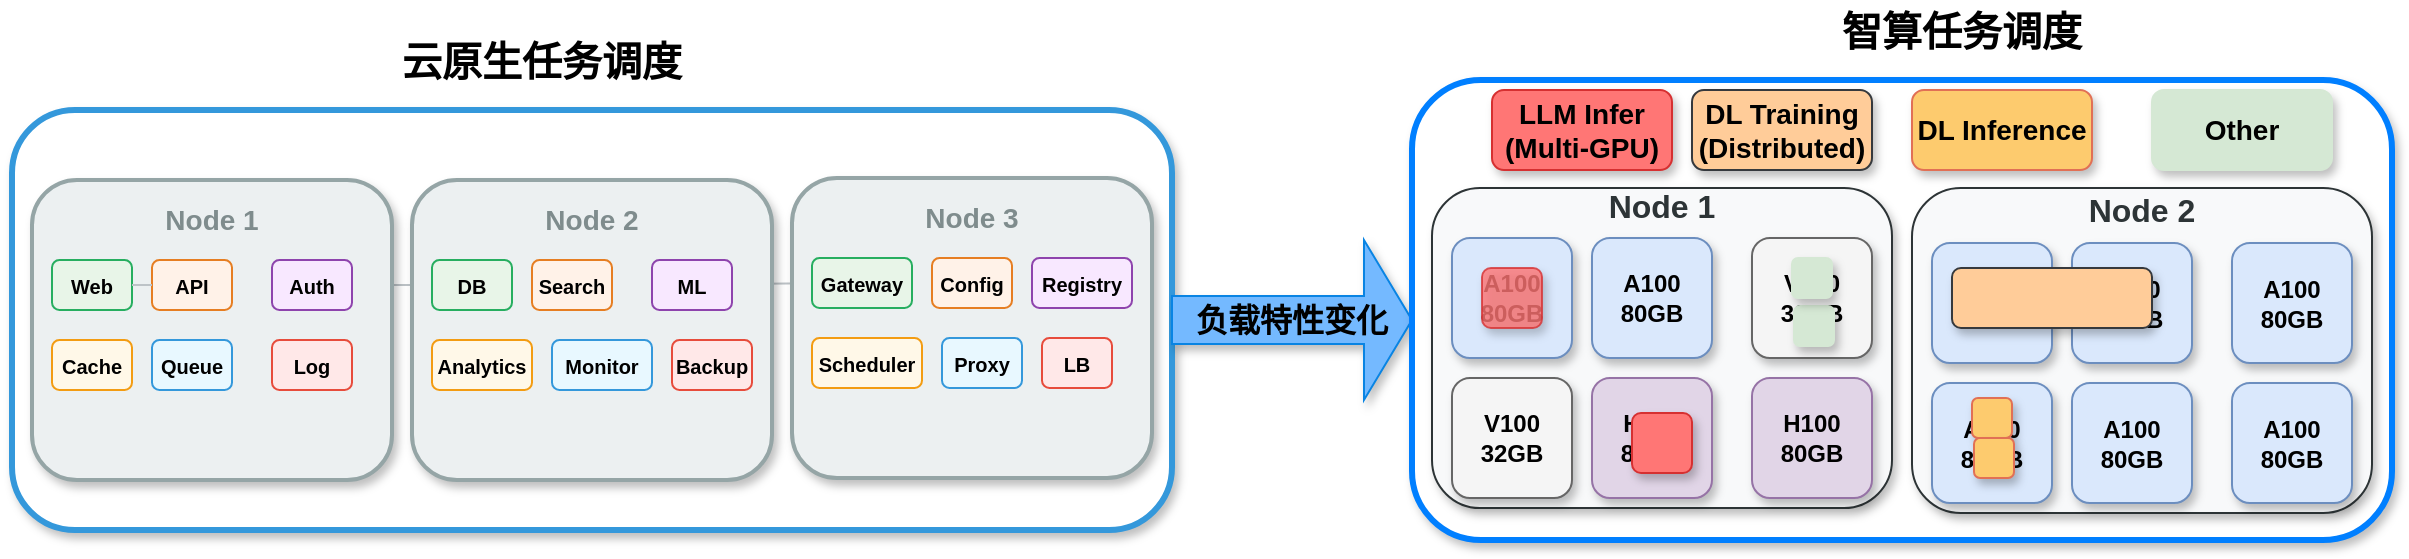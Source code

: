 <mxfile version="27.1.4">
  <diagram name="Workload Evolution" id="workload_evolution">
    <mxGraphModel dx="1331" dy="750" grid="1" gridSize="10" guides="1" tooltips="1" connect="1" arrows="1" fold="1" page="1" pageScale="1" pageWidth="1600" pageHeight="900" math="0" shadow="0">
      <root>
        <mxCell id="0" />
        <mxCell id="1" parent="0" />
        <mxCell id="cloud_native_bg" value="" style="rounded=1;whiteSpace=wrap;html=1;fillColor=#ffffff;strokeColor=#3498db;strokeWidth=3;shadow=1;" parent="1" vertex="1">
          <mxGeometry x="140" y="135" width="580" height="210" as="geometry" />
        </mxCell>
        <mxCell id="cloud_native_title" value="&lt;font style=&quot;color: rgb(0, 0, 0);&quot;&gt;云原生任务调度&lt;/font&gt;" style="text;html=1;strokeColor=none;fillColor=none;align=center;verticalAlign=middle;whiteSpace=wrap;rounded=0;fontSize=20;fontStyle=1;fontColor=#3498db;" parent="1" vertex="1">
          <mxGeometry x="280" y="95" width="250" height="30" as="geometry" />
        </mxCell>
        <mxCell id="evolution_arrow" value="&lt;span style=&quot;font-size: 16px; font-weight: 700;&quot;&gt;负载特性变化&lt;/span&gt;" style="shape=singleArrow;whiteSpace=wrap;html=1;fillColor=#74b9ff;strokeColor=#0984e3;shadow=1;" parent="1" vertex="1">
          <mxGeometry x="720" y="200" width="120" height="80" as="geometry" />
        </mxCell>
        <mxCell id="ai_computing_bg" value="" style="rounded=1;whiteSpace=wrap;html=1;fillColor=#ffffff;strokeColor=#007FFF;strokeWidth=3;shadow=1;" parent="1" vertex="1">
          <mxGeometry x="840" y="120" width="490" height="230" as="geometry" />
        </mxCell>
        <mxCell id="ai_computing_title" value="&lt;font style=&quot;color: rgb(0, 0, 0);&quot;&gt;智算任务调度&lt;/font&gt;" style="text;html=1;strokeColor=none;fillColor=none;align=center;verticalAlign=middle;whiteSpace=wrap;rounded=0;fontSize=20;fontStyle=1;fontColor=#e74c3c;" parent="1" vertex="1">
          <mxGeometry x="990" y="80" width="250" height="30" as="geometry" />
        </mxCell>
        <mxCell id="gpu_node1" value="" style="rounded=1;whiteSpace=wrap;html=1;fillColor=#f8f9fa;strokeColor=#2d3436;strokeWidth=1;shadow=1;" parent="1" vertex="1">
          <mxGeometry x="850" y="174" width="230" height="160" as="geometry" />
        </mxCell>
        <mxCell id="gpu_node1_title" value="Node 1" style="text;html=1;strokeColor=none;fillColor=none;align=center;verticalAlign=middle;whiteSpace=wrap;rounded=0;fontSize=16;fontStyle=1;fontColor=#2d3436;" parent="1" vertex="1">
          <mxGeometry x="915" y="170" width="100" height="25" as="geometry" />
        </mxCell>
        <mxCell id="gpu1_1" value="&lt;font style=&quot;color: rgb(0, 0, 0);&quot;&gt;A100&lt;br&gt;80GB&lt;/font&gt;" style="rounded=1;whiteSpace=wrap;html=1;fillColor=#dae8fc;strokeColor=#6c8ebf;fontSize=12;fontStyle=1;shadow=1;" parent="1" vertex="1">
          <mxGeometry x="860" y="199" width="60" height="60" as="geometry" />
        </mxCell>
        <mxCell id="gpu1_2" value="&lt;font style=&quot;color: rgb(0, 0, 0);&quot;&gt;A100&lt;br&gt;80GB&lt;/font&gt;" style="rounded=1;whiteSpace=wrap;html=1;fillColor=#dae8fc;strokeColor=#6c8ebf;fontSize=12;fontStyle=1;shadow=1;" parent="1" vertex="1">
          <mxGeometry x="930" y="199" width="60" height="60" as="geometry" />
        </mxCell>
        <mxCell id="gpu1_3" value="&lt;font style=&quot;color: rgb(0, 0, 0);&quot;&gt;V100&lt;br&gt;32GB&lt;/font&gt;" style="rounded=1;whiteSpace=wrap;html=1;fillColor=#f5f5f5;strokeColor=#666666;fontSize=12;fontStyle=1;fontColor=#333333;shadow=1;" parent="1" vertex="1">
          <mxGeometry x="1010" y="199" width="60" height="60" as="geometry" />
        </mxCell>
        <mxCell id="gpu1_4" value="&lt;font style=&quot;color: rgb(0, 0, 0);&quot;&gt;V100&lt;br&gt;32GB&lt;/font&gt;" style="rounded=1;whiteSpace=wrap;html=1;fillColor=#f5f5f5;strokeColor=#666666;fontSize=12;fontStyle=1;fontColor=#333333;shadow=1;" parent="1" vertex="1">
          <mxGeometry x="860" y="269" width="60" height="60" as="geometry" />
        </mxCell>
        <mxCell id="gpu1_5" value="&lt;font style=&quot;color: rgb(0, 0, 0);&quot;&gt;H100&lt;br&gt;80GB&lt;/font&gt;" style="rounded=1;whiteSpace=wrap;html=1;fillColor=#e1d5e7;strokeColor=#9673a6;fontSize=12;fontStyle=1;shadow=1;" parent="1" vertex="1">
          <mxGeometry x="930" y="269" width="60" height="60" as="geometry" />
        </mxCell>
        <mxCell id="gpu1_6" value="&lt;font style=&quot;color: rgb(0, 0, 0);&quot;&gt;H100&lt;br&gt;80GB&lt;/font&gt;" style="rounded=1;whiteSpace=wrap;html=1;fillColor=#e1d5e7;strokeColor=#9673a6;fontSize=12;fontStyle=1;shadow=1;" parent="1" vertex="1">
          <mxGeometry x="1010" y="269" width="60" height="60" as="geometry" />
        </mxCell>
        <mxCell id="gpu_node2" value="" style="rounded=1;whiteSpace=wrap;html=1;fillColor=#f8f9fa;strokeColor=#2d3436;strokeWidth=1;shadow=1;" parent="1" vertex="1">
          <mxGeometry x="1090" y="174" width="230" height="162.5" as="geometry" />
        </mxCell>
        <mxCell id="gpu_node2_title" value="Node 2" style="text;html=1;strokeColor=none;fillColor=none;align=center;verticalAlign=middle;whiteSpace=wrap;rounded=0;fontSize=16;fontStyle=1;fontColor=#2d3436;" parent="1" vertex="1">
          <mxGeometry x="1155" y="172.5" width="100" height="25" as="geometry" />
        </mxCell>
        <mxCell id="gpu2_1" value="&lt;font style=&quot;color: rgb(0, 0, 0);&quot;&gt;A100&lt;br&gt;80GB&lt;/font&gt;" style="rounded=1;whiteSpace=wrap;html=1;fillColor=#dae8fc;strokeColor=#6c8ebf;fontSize=12;fontStyle=1;shadow=1;" parent="1" vertex="1">
          <mxGeometry x="1100" y="201.5" width="60" height="60" as="geometry" />
        </mxCell>
        <mxCell id="gpu2_2" value="&lt;font style=&quot;color: rgb(0, 0, 0);&quot;&gt;A100&lt;br&gt;80GB&lt;/font&gt;" style="rounded=1;whiteSpace=wrap;html=1;fillColor=#dae8fc;strokeColor=#6c8ebf;fontSize=12;fontStyle=1;shadow=1;" parent="1" vertex="1">
          <mxGeometry x="1170" y="201.5" width="60" height="60" as="geometry" />
        </mxCell>
        <mxCell id="gpu2_3" value="&lt;font style=&quot;color: rgb(0, 0, 0);&quot;&gt;A100&lt;br&gt;80GB&lt;/font&gt;" style="rounded=1;whiteSpace=wrap;html=1;fillColor=#dae8fc;strokeColor=#6c8ebf;fontSize=12;fontStyle=1;shadow=1;" parent="1" vertex="1">
          <mxGeometry x="1250" y="201.5" width="60" height="60" as="geometry" />
        </mxCell>
        <mxCell id="gpu2_4" value="&lt;font style=&quot;color: rgb(0, 0, 0);&quot;&gt;A100&lt;br&gt;80GB&lt;/font&gt;" style="rounded=1;whiteSpace=wrap;html=1;fillColor=#dae8fc;strokeColor=#6c8ebf;fontSize=12;fontStyle=1;shadow=1;" parent="1" vertex="1">
          <mxGeometry x="1100" y="271.5" width="60" height="60" as="geometry" />
        </mxCell>
        <mxCell id="gpu2_5" value="&lt;font style=&quot;color: rgb(0, 0, 0);&quot;&gt;A100&lt;br&gt;80GB&lt;/font&gt;" style="rounded=1;whiteSpace=wrap;html=1;fillColor=#dae8fc;strokeColor=#6c8ebf;fontSize=12;fontStyle=1;shadow=1;" parent="1" vertex="1">
          <mxGeometry x="1170" y="271.5" width="60" height="60" as="geometry" />
        </mxCell>
        <mxCell id="gpu2_6" value="&lt;font style=&quot;color: rgb(0, 0, 0);&quot;&gt;A100&lt;br&gt;80GB&lt;/font&gt;" style="rounded=1;whiteSpace=wrap;html=1;fillColor=#dae8fc;strokeColor=#6c8ebf;fontSize=12;fontStyle=1;shadow=1;" parent="1" vertex="1">
          <mxGeometry x="1250" y="271.5" width="60" height="60" as="geometry" />
        </mxCell>
        <mxCell id="training_job1" value="&lt;font style=&quot;color: rgb(0, 0, 0);&quot;&gt;LLM Infer&lt;br&gt;(Multi-GPU)&lt;/font&gt;" style="rounded=1;whiteSpace=wrap;html=1;fillColor=#ff7675;strokeColor=#d63031;fontSize=14;fontStyle=1;fontColor=#ffffff;shadow=1;" parent="1" vertex="1">
          <mxGeometry x="880" y="125" width="90" height="40" as="geometry" />
        </mxCell>
        <mxCell id="training_job2" value="&lt;font style=&quot;color: rgb(0, 0, 0);&quot;&gt;DL Training&lt;br&gt;(Distributed)&lt;/font&gt;" style="rounded=1;whiteSpace=wrap;html=1;fillColor=#ffcc99;strokeColor=#36393d;fontSize=14;fontStyle=1;shadow=1;" parent="1" vertex="1">
          <mxGeometry x="980" y="125" width="90" height="40" as="geometry" />
        </mxCell>
        <mxCell id="training_job3" value="&lt;font color=&quot;#000000&quot;&gt;DL Inference&lt;/font&gt;" style="rounded=1;whiteSpace=wrap;html=1;fillColor=#fdcb6e;strokeColor=#e17055;fontSize=14;fontStyle=1;fontColor=#ffffff;shadow=1;" parent="1" vertex="1">
          <mxGeometry x="1090" y="125" width="90" height="40" as="geometry" />
        </mxCell>
        <mxCell id="training_job4" value="&lt;font color=&quot;#000000&quot;&gt;Other&lt;/font&gt;" style="rounded=1;whiteSpace=wrap;html=1;fillColor=#D5E8D4;strokeColor=#D5E8D4;fontSize=14;fontStyle=1;fontColor=#ffffff;shadow=1;" parent="1" vertex="1">
          <mxGeometry x="1210" y="125" width="90" height="40" as="geometry" />
        </mxCell>
        <mxCell id="osr-xSqjSK6ehByjq3kX-1" value="" style="rounded=1;whiteSpace=wrap;html=1;fillColor=#ff7675;strokeColor=#d63031;fontSize=14;fontStyle=1;fontColor=#ffffff;shadow=1;opacity=80;" vertex="1" parent="1">
          <mxGeometry x="875" y="214" width="30" height="30" as="geometry" />
        </mxCell>
        <mxCell id="osr-xSqjSK6ehByjq3kX-2" value="" style="rounded=1;whiteSpace=wrap;html=1;fillColor=#ff7675;strokeColor=#d63031;fontSize=14;fontStyle=1;fontColor=#ffffff;shadow=1;" vertex="1" parent="1">
          <mxGeometry x="950" y="286.5" width="30" height="30" as="geometry" />
        </mxCell>
        <mxCell id="osr-xSqjSK6ehByjq3kX-4" value="" style="rounded=1;whiteSpace=wrap;html=1;fillColor=#ffcc99;strokeColor=#36393d;fontSize=14;fontStyle=1;shadow=1;" vertex="1" parent="1">
          <mxGeometry x="1110" y="214" width="100" height="30" as="geometry" />
        </mxCell>
        <mxCell id="osr-xSqjSK6ehByjq3kX-5" value="" style="rounded=1;whiteSpace=wrap;html=1;fillColor=#fdcb6e;strokeColor=#e17055;fontSize=14;fontStyle=1;fontColor=#ffffff;shadow=1;" vertex="1" parent="1">
          <mxGeometry x="1120" y="279" width="20" height="20" as="geometry" />
        </mxCell>
        <mxCell id="osr-xSqjSK6ehByjq3kX-6" value="" style="rounded=1;whiteSpace=wrap;html=1;fillColor=#fdcb6e;strokeColor=#e17055;fontSize=14;fontStyle=1;fontColor=#ffffff;shadow=1;" vertex="1" parent="1">
          <mxGeometry x="1121" y="299" width="20" height="20" as="geometry" />
        </mxCell>
        <mxCell id="osr-xSqjSK6ehByjq3kX-7" value="" style="rounded=1;whiteSpace=wrap;html=1;fillColor=#D5E8D4;strokeColor=#D5E8D4;fontSize=14;fontStyle=1;fontColor=#ffffff;shadow=1;" vertex="1" parent="1">
          <mxGeometry x="1031" y="233" width="20" height="20" as="geometry" />
        </mxCell>
        <mxCell id="osr-xSqjSK6ehByjq3kX-8" value="" style="rounded=1;whiteSpace=wrap;html=1;fillColor=#D5E8D4;strokeColor=#D5E8D4;fontSize=14;fontStyle=1;fontColor=#ffffff;shadow=1;" vertex="1" parent="1">
          <mxGeometry x="1030" y="209" width="20" height="20" as="geometry" />
        </mxCell>
        <mxCell id="osr-xSqjSK6ehByjq3kX-12" value="" style="group" vertex="1" connectable="0" parent="1">
          <mxGeometry x="150" y="169" width="560" height="151" as="geometry" />
        </mxCell>
        <mxCell id="pod_connection_2" value="" style="endArrow=none;html=1;rounded=1;strokeWidth=1;strokeColor=#bdc3c7;curved=1;" parent="osr-xSqjSK6ehByjq3kX-12" source="pod1_2" target="pod2_1" edge="1">
          <mxGeometry width="50" height="50" relative="1" as="geometry">
            <mxPoint x="300" y="151" as="sourcePoint" />
            <mxPoint x="350" y="101" as="targetPoint" />
          </mxGeometry>
        </mxCell>
        <mxCell id="pod_connection_3" value="" style="endArrow=none;html=1;rounded=1;strokeWidth=1;strokeColor=#bdc3c7;curved=1;" parent="osr-xSqjSK6ehByjq3kX-12" source="pod2_2" target="pod3_1" edge="1">
          <mxGeometry width="50" height="50" relative="1" as="geometry">
            <mxPoint x="300" y="151" as="sourcePoint" />
            <mxPoint x="350" y="101" as="targetPoint" />
          </mxGeometry>
        </mxCell>
        <mxCell id="osr-xSqjSK6ehByjq3kX-9" value="" style="group" vertex="1" connectable="0" parent="osr-xSqjSK6ehByjq3kX-12">
          <mxGeometry y="1" width="180" height="150" as="geometry" />
        </mxCell>
        <mxCell id="k8s_node1" value="" style="rounded=1;whiteSpace=wrap;html=1;fillColor=#ecf0f1;strokeColor=#95a5a6;strokeWidth=2;shadow=1;" parent="osr-xSqjSK6ehByjq3kX-9" vertex="1">
          <mxGeometry width="180" height="150" as="geometry" />
        </mxCell>
        <mxCell id="k8s_node1_title" value="Node 1" style="text;html=1;strokeColor=none;fillColor=none;align=center;verticalAlign=middle;whiteSpace=wrap;rounded=0;fontSize=14;fontStyle=1;fontColor=#7f8c8d;" parent="osr-xSqjSK6ehByjq3kX-9" vertex="1">
          <mxGeometry x="50" y="10" width="80" height="20" as="geometry" />
        </mxCell>
        <mxCell id="pod1_1" value="Web" style="rounded=1;whiteSpace=wrap;html=1;fillColor=#e8f5e8;strokeColor=#27ae60;fontSize=10;fontStyle=1;" parent="osr-xSqjSK6ehByjq3kX-9" vertex="1">
          <mxGeometry x="10" y="40" width="40" height="25" as="geometry" />
        </mxCell>
        <mxCell id="pod1_2" value="API" style="rounded=1;whiteSpace=wrap;html=1;fillColor=#fff2e8;strokeColor=#e67e22;fontSize=10;fontStyle=1;" parent="osr-xSqjSK6ehByjq3kX-9" vertex="1">
          <mxGeometry x="60" y="40" width="40" height="25" as="geometry" />
        </mxCell>
        <mxCell id="pod1_3" value="Auth" style="rounded=1;whiteSpace=wrap;html=1;fillColor=#f8e8ff;strokeColor=#8e44ad;fontSize=10;fontStyle=1;" parent="osr-xSqjSK6ehByjq3kX-9" vertex="1">
          <mxGeometry x="120" y="40" width="40" height="25" as="geometry" />
        </mxCell>
        <mxCell id="pod1_4" value="Cache" style="rounded=1;whiteSpace=wrap;html=1;fillColor=#fff8e8;strokeColor=#f39c12;fontSize=10;fontStyle=1;" parent="osr-xSqjSK6ehByjq3kX-9" vertex="1">
          <mxGeometry x="10" y="80" width="40" height="25" as="geometry" />
        </mxCell>
        <mxCell id="pod1_5" value="Queue" style="rounded=1;whiteSpace=wrap;html=1;fillColor=#e8f8ff;strokeColor=#3498db;fontSize=10;fontStyle=1;" parent="osr-xSqjSK6ehByjq3kX-9" vertex="1">
          <mxGeometry x="60" y="80" width="40" height="25" as="geometry" />
        </mxCell>
        <mxCell id="pod1_6" value="Log" style="rounded=1;whiteSpace=wrap;html=1;fillColor=#ffe8e8;strokeColor=#e74c3c;fontSize=10;fontStyle=1;" parent="osr-xSqjSK6ehByjq3kX-9" vertex="1">
          <mxGeometry x="120" y="80" width="40" height="25" as="geometry" />
        </mxCell>
        <mxCell id="pod_connection_1" value="" style="endArrow=none;html=1;rounded=1;strokeWidth=1;strokeColor=#bdc3c7;curved=1;" parent="osr-xSqjSK6ehByjq3kX-9" source="pod1_1" target="pod1_2" edge="1">
          <mxGeometry width="50" height="50" relative="1" as="geometry">
            <mxPoint x="320" y="150" as="sourcePoint" />
            <mxPoint x="370" y="100" as="targetPoint" />
          </mxGeometry>
        </mxCell>
        <mxCell id="osr-xSqjSK6ehByjq3kX-10" value="" style="group" vertex="1" connectable="0" parent="osr-xSqjSK6ehByjq3kX-12">
          <mxGeometry x="190" y="1" width="180" height="150" as="geometry" />
        </mxCell>
        <mxCell id="k8s_node2" value="" style="rounded=1;whiteSpace=wrap;html=1;fillColor=#ecf0f1;strokeColor=#95a5a6;strokeWidth=2;shadow=1;" parent="osr-xSqjSK6ehByjq3kX-10" vertex="1">
          <mxGeometry width="180" height="150" as="geometry" />
        </mxCell>
        <mxCell id="k8s_node2_title" value="Node 2" style="text;html=1;strokeColor=none;fillColor=none;align=center;verticalAlign=middle;whiteSpace=wrap;rounded=0;fontSize=14;fontStyle=1;fontColor=#7f8c8d;" parent="osr-xSqjSK6ehByjq3kX-10" vertex="1">
          <mxGeometry x="50" y="10" width="80" height="20" as="geometry" />
        </mxCell>
        <mxCell id="pod2_1" value="DB" style="rounded=1;whiteSpace=wrap;html=1;fillColor=#e8f5e8;strokeColor=#27ae60;fontSize=10;fontStyle=1;" parent="osr-xSqjSK6ehByjq3kX-10" vertex="1">
          <mxGeometry x="10" y="40" width="40" height="25" as="geometry" />
        </mxCell>
        <mxCell id="pod2_2" value="Search" style="rounded=1;whiteSpace=wrap;html=1;fillColor=#fff2e8;strokeColor=#e67e22;fontSize=10;fontStyle=1;" parent="osr-xSqjSK6ehByjq3kX-10" vertex="1">
          <mxGeometry x="60" y="40" width="40" height="25" as="geometry" />
        </mxCell>
        <mxCell id="pod2_3" value="ML" style="rounded=1;whiteSpace=wrap;html=1;fillColor=#f8e8ff;strokeColor=#8e44ad;fontSize=10;fontStyle=1;" parent="osr-xSqjSK6ehByjq3kX-10" vertex="1">
          <mxGeometry x="120" y="40" width="40" height="25" as="geometry" />
        </mxCell>
        <mxCell id="pod2_4" value="Analytics" style="rounded=1;whiteSpace=wrap;html=1;fillColor=#fff8e8;strokeColor=#f39c12;fontSize=10;fontStyle=1;" parent="osr-xSqjSK6ehByjq3kX-10" vertex="1">
          <mxGeometry x="10" y="80" width="50" height="25" as="geometry" />
        </mxCell>
        <mxCell id="pod2_5" value="Monitor" style="rounded=1;whiteSpace=wrap;html=1;fillColor=#e8f8ff;strokeColor=#3498db;fontSize=10;fontStyle=1;" parent="osr-xSqjSK6ehByjq3kX-10" vertex="1">
          <mxGeometry x="70" y="80" width="50" height="25" as="geometry" />
        </mxCell>
        <mxCell id="pod2_6" value="Backup" style="rounded=1;whiteSpace=wrap;html=1;fillColor=#ffe8e8;strokeColor=#e74c3c;fontSize=10;fontStyle=1;" parent="osr-xSqjSK6ehByjq3kX-10" vertex="1">
          <mxGeometry x="130" y="80" width="40" height="25" as="geometry" />
        </mxCell>
        <mxCell id="osr-xSqjSK6ehByjq3kX-11" value="" style="group" vertex="1" connectable="0" parent="osr-xSqjSK6ehByjq3kX-12">
          <mxGeometry x="380" width="180" height="150" as="geometry" />
        </mxCell>
        <mxCell id="k8s_node3" value="" style="rounded=1;whiteSpace=wrap;html=1;fillColor=#ecf0f1;strokeColor=#95a5a6;strokeWidth=2;shadow=1;" parent="osr-xSqjSK6ehByjq3kX-11" vertex="1">
          <mxGeometry width="180" height="150" as="geometry" />
        </mxCell>
        <mxCell id="k8s_node3_title" value="Node 3" style="text;html=1;strokeColor=none;fillColor=none;align=center;verticalAlign=middle;whiteSpace=wrap;rounded=0;fontSize=14;fontStyle=1;fontColor=#7f8c8d;" parent="osr-xSqjSK6ehByjq3kX-11" vertex="1">
          <mxGeometry x="50" y="10" width="80" height="20" as="geometry" />
        </mxCell>
        <mxCell id="pod3_1" value="Gateway" style="rounded=1;whiteSpace=wrap;html=1;fillColor=#e8f5e8;strokeColor=#27ae60;fontSize=10;fontStyle=1;" parent="osr-xSqjSK6ehByjq3kX-11" vertex="1">
          <mxGeometry x="10" y="40" width="50" height="25" as="geometry" />
        </mxCell>
        <mxCell id="pod3_2" value="Config" style="rounded=1;whiteSpace=wrap;html=1;fillColor=#fff2e8;strokeColor=#e67e22;fontSize=10;fontStyle=1;" parent="osr-xSqjSK6ehByjq3kX-11" vertex="1">
          <mxGeometry x="70" y="40" width="40" height="25" as="geometry" />
        </mxCell>
        <mxCell id="pod3_3" value="Registry" style="rounded=1;whiteSpace=wrap;html=1;fillColor=#f8e8ff;strokeColor=#8e44ad;fontSize=10;fontStyle=1;" parent="osr-xSqjSK6ehByjq3kX-11" vertex="1">
          <mxGeometry x="120" y="40" width="50" height="25" as="geometry" />
        </mxCell>
        <mxCell id="pod3_4" value="Scheduler" style="rounded=1;whiteSpace=wrap;html=1;fillColor=#fff8e8;strokeColor=#f39c12;fontSize=10;fontStyle=1;" parent="osr-xSqjSK6ehByjq3kX-11" vertex="1">
          <mxGeometry x="10" y="80" width="55" height="25" as="geometry" />
        </mxCell>
        <mxCell id="pod3_5" value="Proxy" style="rounded=1;whiteSpace=wrap;html=1;fillColor=#e8f8ff;strokeColor=#3498db;fontSize=10;fontStyle=1;" parent="osr-xSqjSK6ehByjq3kX-11" vertex="1">
          <mxGeometry x="75" y="80" width="40" height="25" as="geometry" />
        </mxCell>
        <mxCell id="pod3_6" value="LB" style="rounded=1;whiteSpace=wrap;html=1;fillColor=#ffe8e8;strokeColor=#e74c3c;fontSize=10;fontStyle=1;" parent="osr-xSqjSK6ehByjq3kX-11" vertex="1">
          <mxGeometry x="125" y="80" width="35" height="25" as="geometry" />
        </mxCell>
      </root>
    </mxGraphModel>
  </diagram>
</mxfile>
